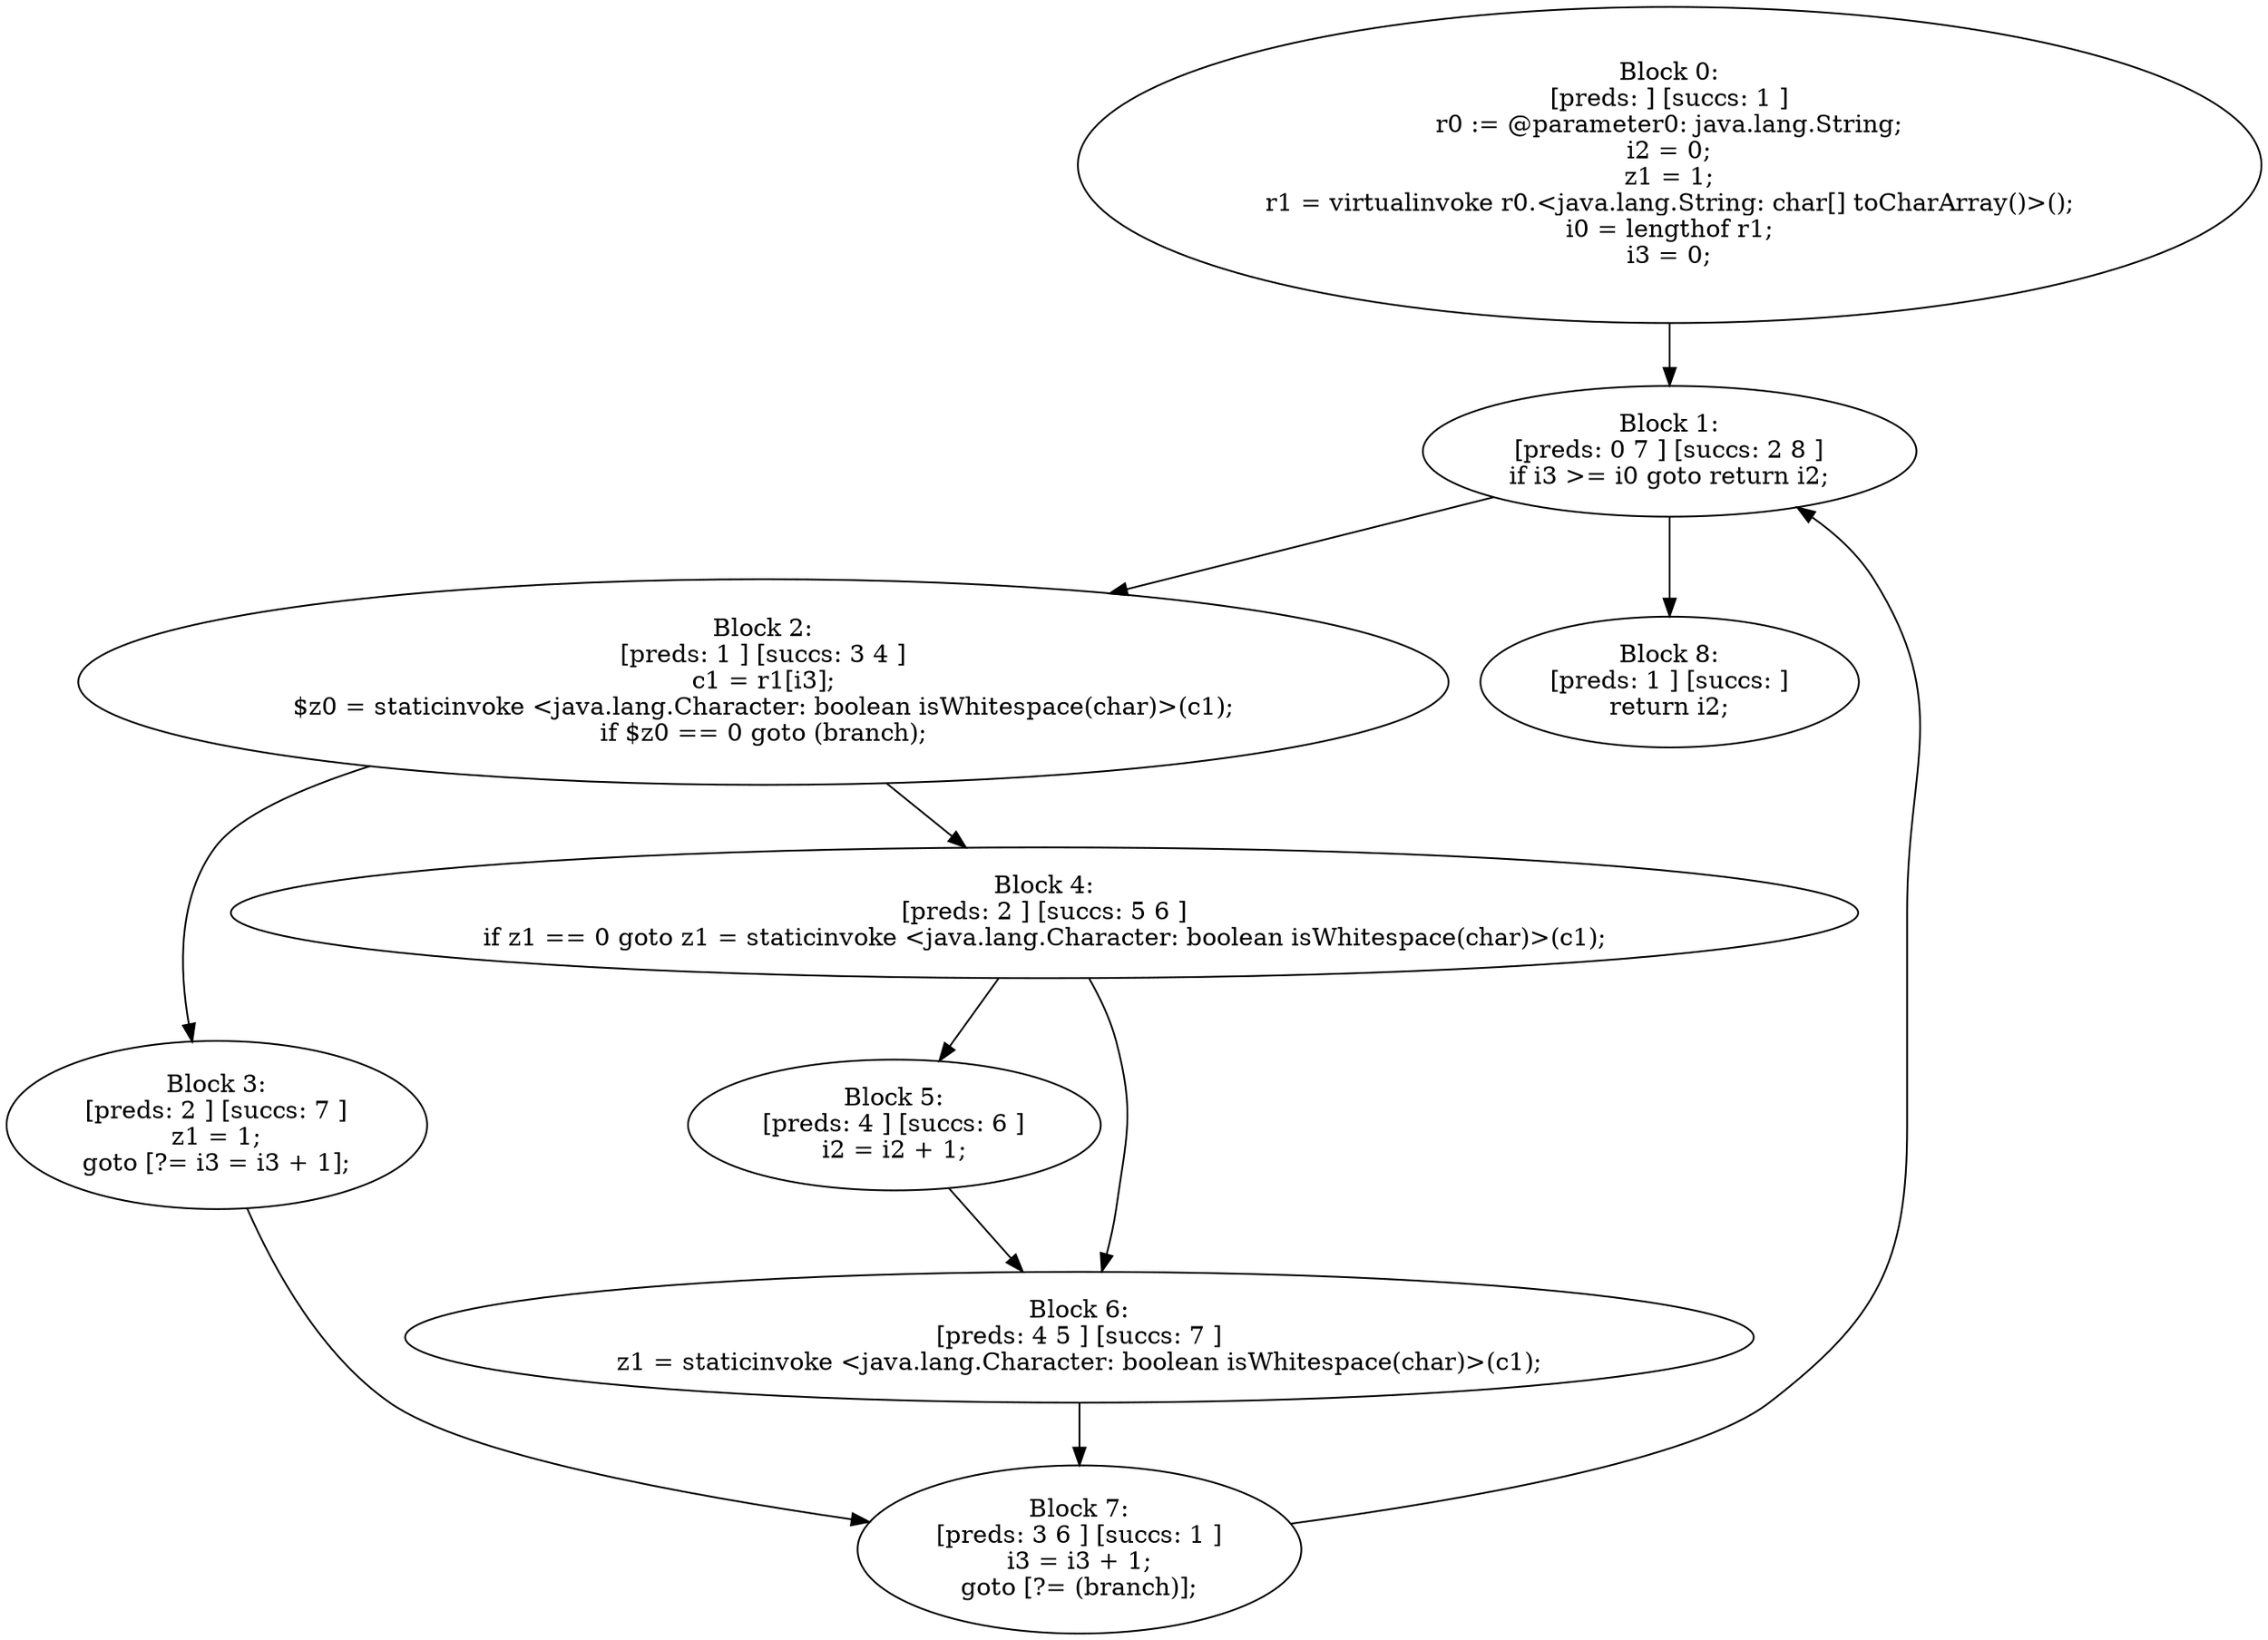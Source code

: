digraph "unitGraph" {
    "Block 0:
[preds: ] [succs: 1 ]
r0 := @parameter0: java.lang.String;
i2 = 0;
z1 = 1;
r1 = virtualinvoke r0.<java.lang.String: char[] toCharArray()>();
i0 = lengthof r1;
i3 = 0;
"
    "Block 1:
[preds: 0 7 ] [succs: 2 8 ]
if i3 >= i0 goto return i2;
"
    "Block 2:
[preds: 1 ] [succs: 3 4 ]
c1 = r1[i3];
$z0 = staticinvoke <java.lang.Character: boolean isWhitespace(char)>(c1);
if $z0 == 0 goto (branch);
"
    "Block 3:
[preds: 2 ] [succs: 7 ]
z1 = 1;
goto [?= i3 = i3 + 1];
"
    "Block 4:
[preds: 2 ] [succs: 5 6 ]
if z1 == 0 goto z1 = staticinvoke <java.lang.Character: boolean isWhitespace(char)>(c1);
"
    "Block 5:
[preds: 4 ] [succs: 6 ]
i2 = i2 + 1;
"
    "Block 6:
[preds: 4 5 ] [succs: 7 ]
z1 = staticinvoke <java.lang.Character: boolean isWhitespace(char)>(c1);
"
    "Block 7:
[preds: 3 6 ] [succs: 1 ]
i3 = i3 + 1;
goto [?= (branch)];
"
    "Block 8:
[preds: 1 ] [succs: ]
return i2;
"
    "Block 0:
[preds: ] [succs: 1 ]
r0 := @parameter0: java.lang.String;
i2 = 0;
z1 = 1;
r1 = virtualinvoke r0.<java.lang.String: char[] toCharArray()>();
i0 = lengthof r1;
i3 = 0;
"->"Block 1:
[preds: 0 7 ] [succs: 2 8 ]
if i3 >= i0 goto return i2;
";
    "Block 1:
[preds: 0 7 ] [succs: 2 8 ]
if i3 >= i0 goto return i2;
"->"Block 2:
[preds: 1 ] [succs: 3 4 ]
c1 = r1[i3];
$z0 = staticinvoke <java.lang.Character: boolean isWhitespace(char)>(c1);
if $z0 == 0 goto (branch);
";
    "Block 1:
[preds: 0 7 ] [succs: 2 8 ]
if i3 >= i0 goto return i2;
"->"Block 8:
[preds: 1 ] [succs: ]
return i2;
";
    "Block 2:
[preds: 1 ] [succs: 3 4 ]
c1 = r1[i3];
$z0 = staticinvoke <java.lang.Character: boolean isWhitespace(char)>(c1);
if $z0 == 0 goto (branch);
"->"Block 3:
[preds: 2 ] [succs: 7 ]
z1 = 1;
goto [?= i3 = i3 + 1];
";
    "Block 2:
[preds: 1 ] [succs: 3 4 ]
c1 = r1[i3];
$z0 = staticinvoke <java.lang.Character: boolean isWhitespace(char)>(c1);
if $z0 == 0 goto (branch);
"->"Block 4:
[preds: 2 ] [succs: 5 6 ]
if z1 == 0 goto z1 = staticinvoke <java.lang.Character: boolean isWhitespace(char)>(c1);
";
    "Block 3:
[preds: 2 ] [succs: 7 ]
z1 = 1;
goto [?= i3 = i3 + 1];
"->"Block 7:
[preds: 3 6 ] [succs: 1 ]
i3 = i3 + 1;
goto [?= (branch)];
";
    "Block 4:
[preds: 2 ] [succs: 5 6 ]
if z1 == 0 goto z1 = staticinvoke <java.lang.Character: boolean isWhitespace(char)>(c1);
"->"Block 5:
[preds: 4 ] [succs: 6 ]
i2 = i2 + 1;
";
    "Block 4:
[preds: 2 ] [succs: 5 6 ]
if z1 == 0 goto z1 = staticinvoke <java.lang.Character: boolean isWhitespace(char)>(c1);
"->"Block 6:
[preds: 4 5 ] [succs: 7 ]
z1 = staticinvoke <java.lang.Character: boolean isWhitespace(char)>(c1);
";
    "Block 5:
[preds: 4 ] [succs: 6 ]
i2 = i2 + 1;
"->"Block 6:
[preds: 4 5 ] [succs: 7 ]
z1 = staticinvoke <java.lang.Character: boolean isWhitespace(char)>(c1);
";
    "Block 6:
[preds: 4 5 ] [succs: 7 ]
z1 = staticinvoke <java.lang.Character: boolean isWhitespace(char)>(c1);
"->"Block 7:
[preds: 3 6 ] [succs: 1 ]
i3 = i3 + 1;
goto [?= (branch)];
";
    "Block 7:
[preds: 3 6 ] [succs: 1 ]
i3 = i3 + 1;
goto [?= (branch)];
"->"Block 1:
[preds: 0 7 ] [succs: 2 8 ]
if i3 >= i0 goto return i2;
";
}
